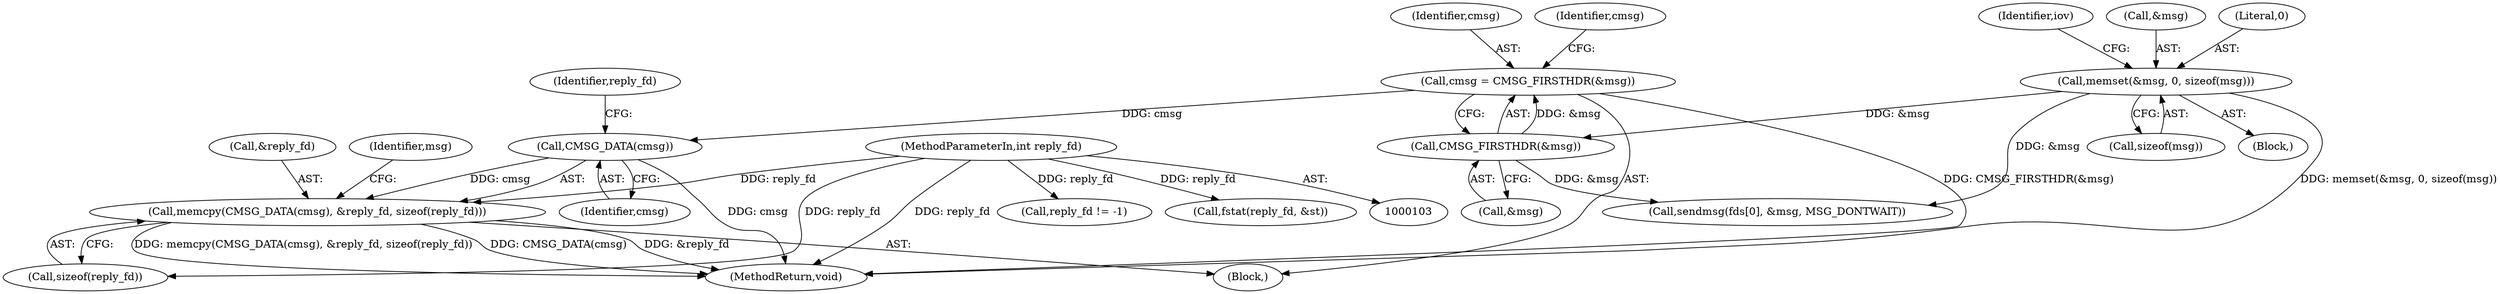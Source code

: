 digraph "0_Chrome_aac449e7154720b895ff1e7f3497c2ce95ae1a5a@API" {
"1000188" [label="(Call,memcpy(CMSG_DATA(cmsg), &reply_fd, sizeof(reply_fd)))"];
"1000189" [label="(Call,CMSG_DATA(cmsg))"];
"1000166" [label="(Call,cmsg = CMSG_FIRSTHDR(&msg))"];
"1000168" [label="(Call,CMSG_FIRSTHDR(&msg))"];
"1000109" [label="(Call,memset(&msg, 0, sizeof(msg)))"];
"1000106" [label="(MethodParameterIn,int reply_fd)"];
"1000167" [label="(Identifier,cmsg)"];
"1000117" [label="(Identifier,iov)"];
"1000188" [label="(Call,memcpy(CMSG_DATA(cmsg), &reply_fd, sizeof(reply_fd)))"];
"1000193" [label="(Call,sizeof(reply_fd))"];
"1000189" [label="(Call,CMSG_DATA(cmsg))"];
"1000113" [label="(Call,sizeof(msg))"];
"1000135" [label="(Block,)"];
"1000131" [label="(Call,reply_fd != -1)"];
"1000168" [label="(Call,CMSG_FIRSTHDR(&msg))"];
"1000191" [label="(Call,&reply_fd)"];
"1000110" [label="(Call,&msg)"];
"1000166" [label="(Call,cmsg = CMSG_FIRSTHDR(&msg))"];
"1000205" [label="(Call,sendmsg(fds[0], &msg, MSG_DONTWAIT))"];
"1000192" [label="(Identifier,reply_fd)"];
"1000197" [label="(Identifier,msg)"];
"1000107" [label="(Block,)"];
"1000190" [label="(Identifier,cmsg)"];
"1000217" [label="(MethodReturn,void)"];
"1000169" [label="(Call,&msg)"];
"1000109" [label="(Call,memset(&msg, 0, sizeof(msg)))"];
"1000173" [label="(Identifier,cmsg)"];
"1000106" [label="(MethodParameterIn,int reply_fd)"];
"1000112" [label="(Literal,0)"];
"1000140" [label="(Call,fstat(reply_fd, &st))"];
"1000188" -> "1000135"  [label="AST: "];
"1000188" -> "1000193"  [label="CFG: "];
"1000189" -> "1000188"  [label="AST: "];
"1000191" -> "1000188"  [label="AST: "];
"1000193" -> "1000188"  [label="AST: "];
"1000197" -> "1000188"  [label="CFG: "];
"1000188" -> "1000217"  [label="DDG: memcpy(CMSG_DATA(cmsg), &reply_fd, sizeof(reply_fd))"];
"1000188" -> "1000217"  [label="DDG: CMSG_DATA(cmsg)"];
"1000188" -> "1000217"  [label="DDG: &reply_fd"];
"1000189" -> "1000188"  [label="DDG: cmsg"];
"1000106" -> "1000188"  [label="DDG: reply_fd"];
"1000189" -> "1000190"  [label="CFG: "];
"1000190" -> "1000189"  [label="AST: "];
"1000192" -> "1000189"  [label="CFG: "];
"1000189" -> "1000217"  [label="DDG: cmsg"];
"1000166" -> "1000189"  [label="DDG: cmsg"];
"1000166" -> "1000135"  [label="AST: "];
"1000166" -> "1000168"  [label="CFG: "];
"1000167" -> "1000166"  [label="AST: "];
"1000168" -> "1000166"  [label="AST: "];
"1000173" -> "1000166"  [label="CFG: "];
"1000166" -> "1000217"  [label="DDG: CMSG_FIRSTHDR(&msg)"];
"1000168" -> "1000166"  [label="DDG: &msg"];
"1000168" -> "1000169"  [label="CFG: "];
"1000169" -> "1000168"  [label="AST: "];
"1000109" -> "1000168"  [label="DDG: &msg"];
"1000168" -> "1000205"  [label="DDG: &msg"];
"1000109" -> "1000107"  [label="AST: "];
"1000109" -> "1000113"  [label="CFG: "];
"1000110" -> "1000109"  [label="AST: "];
"1000112" -> "1000109"  [label="AST: "];
"1000113" -> "1000109"  [label="AST: "];
"1000117" -> "1000109"  [label="CFG: "];
"1000109" -> "1000217"  [label="DDG: memset(&msg, 0, sizeof(msg))"];
"1000109" -> "1000205"  [label="DDG: &msg"];
"1000106" -> "1000103"  [label="AST: "];
"1000106" -> "1000217"  [label="DDG: reply_fd"];
"1000106" -> "1000131"  [label="DDG: reply_fd"];
"1000106" -> "1000140"  [label="DDG: reply_fd"];
"1000106" -> "1000193"  [label="DDG: reply_fd"];
}
